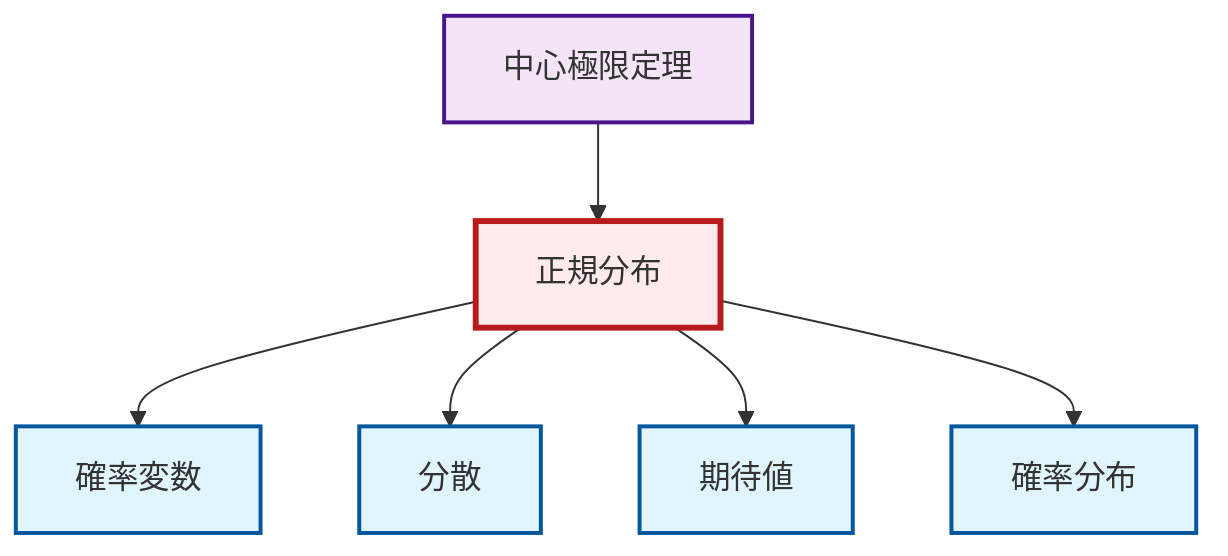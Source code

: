 graph TD
    classDef definition fill:#e1f5fe,stroke:#01579b,stroke-width:2px
    classDef theorem fill:#f3e5f5,stroke:#4a148c,stroke-width:2px
    classDef axiom fill:#fff3e0,stroke:#e65100,stroke-width:2px
    classDef example fill:#e8f5e9,stroke:#1b5e20,stroke-width:2px
    classDef current fill:#ffebee,stroke:#b71c1c,stroke-width:3px
    def-random-variable["確率変数"]:::definition
    def-probability-distribution["確率分布"]:::definition
    def-normal-distribution["正規分布"]:::definition
    thm-central-limit["中心極限定理"]:::theorem
    def-variance["分散"]:::definition
    def-expectation["期待値"]:::definition
    def-normal-distribution --> def-random-variable
    def-normal-distribution --> def-variance
    def-normal-distribution --> def-expectation
    def-normal-distribution --> def-probability-distribution
    thm-central-limit --> def-normal-distribution
    class def-normal-distribution current